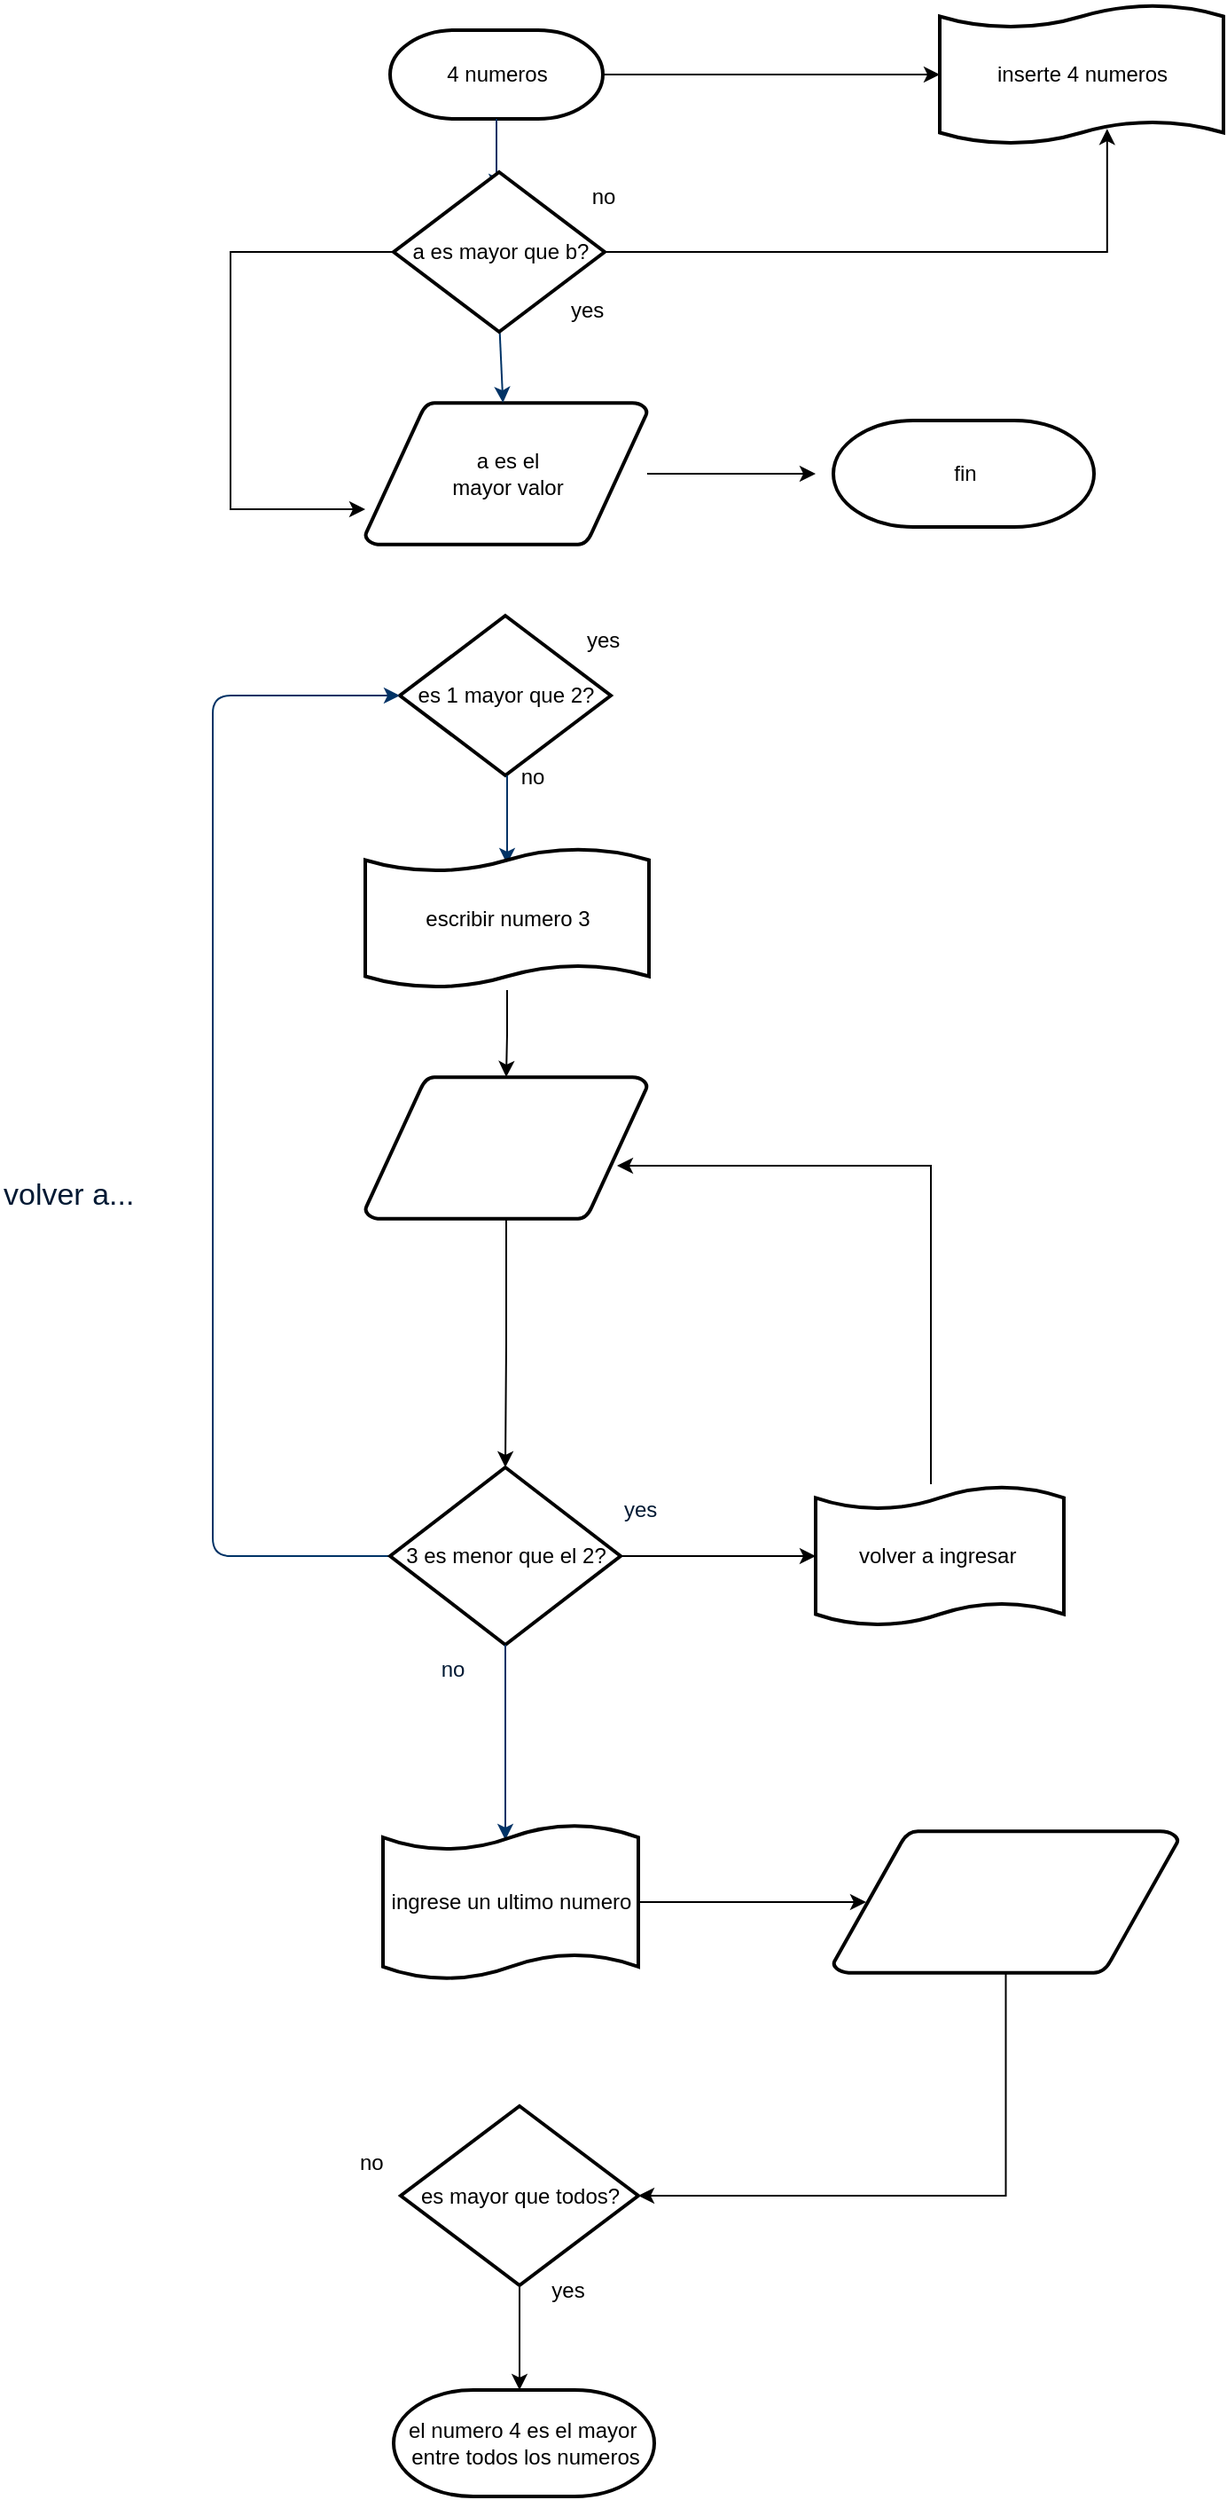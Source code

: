 <mxfile version="14.8.6" type="github">
  <diagram id="6a731a19-8d31-9384-78a2-239565b7b9f0" name="Page-1">
    <mxGraphModel dx="882" dy="466" grid="1" gridSize="10" guides="1" tooltips="1" connect="1" arrows="1" fold="1" page="1" pageScale="1" pageWidth="1169" pageHeight="827" background="none" math="0" shadow="0">
      <root>
        <mxCell id="0" />
        <mxCell id="1" parent="0" />
        <mxCell id="Qji0fQT8KlFjXD-Nhhgz-63" style="edgeStyle=orthogonalEdgeStyle;rounded=0;orthogonalLoop=1;jettySize=auto;html=1;entryX=0;entryY=0.5;entryDx=0;entryDy=0;entryPerimeter=0;" edge="1" parent="1" source="2" target="Qji0fQT8KlFjXD-Nhhgz-61">
          <mxGeometry relative="1" as="geometry">
            <mxPoint x="540" y="75" as="targetPoint" />
            <Array as="points" />
          </mxGeometry>
        </mxCell>
        <mxCell id="2" value="4 numeros" style="shape=mxgraph.flowchart.terminator;strokeWidth=2;gradientColor=none;gradientDirection=north;fontStyle=0;html=1;" parent="1" vertex="1">
          <mxGeometry x="260" y="40" width="120" height="50" as="geometry" />
        </mxCell>
        <mxCell id="Qji0fQT8KlFjXD-Nhhgz-123" style="edgeStyle=orthogonalEdgeStyle;rounded=0;orthogonalLoop=1;jettySize=auto;html=1;fontSize=17;" edge="1" parent="1" source="5">
          <mxGeometry relative="1" as="geometry">
            <mxPoint x="500" y="290" as="targetPoint" />
          </mxGeometry>
        </mxCell>
        <mxCell id="5" value="a es el&lt;br&gt;mayor valor" style="shape=mxgraph.flowchart.data;strokeWidth=2;gradientColor=none;gradientDirection=north;fontStyle=0;html=1;" parent="1" vertex="1">
          <mxGeometry x="246" y="250" width="159" height="80" as="geometry" />
        </mxCell>
        <mxCell id="6" value="es 1 mayor que 2?" style="shape=mxgraph.flowchart.decision;strokeWidth=2;gradientColor=none;gradientDirection=north;fontStyle=0;html=1;" parent="1" vertex="1">
          <mxGeometry x="265.5" y="370" width="119" height="90" as="geometry" />
        </mxCell>
        <mxCell id="7" style="fontStyle=1;strokeColor=#003366;strokeWidth=1;html=1;" parent="1" source="2" edge="1">
          <mxGeometry relative="1" as="geometry">
            <mxPoint x="320" y="130" as="targetPoint" />
          </mxGeometry>
        </mxCell>
        <mxCell id="8" style="fontStyle=1;strokeColor=#003366;strokeWidth=1;html=1;" parent="1" target="5" edge="1">
          <mxGeometry relative="1" as="geometry">
            <mxPoint x="321.833" y="210" as="sourcePoint" />
          </mxGeometry>
        </mxCell>
        <mxCell id="11" value="yes" style="text;fontStyle=0;html=1;strokeColor=none;gradientColor=none;fillColor=none;strokeWidth=2;" parent="1" vertex="1">
          <mxGeometry x="369" y="370" width="40" height="26" as="geometry" />
        </mxCell>
        <mxCell id="12" value="" style="edgeStyle=elbowEdgeStyle;elbow=horizontal;fontColor=#001933;fontStyle=1;strokeColor=#003366;strokeWidth=1;html=1;" parent="1" source="6" edge="1">
          <mxGeometry width="100" height="100" as="geometry">
            <mxPoint y="100" as="sourcePoint" />
            <mxPoint x="326" y="510" as="targetPoint" />
          </mxGeometry>
        </mxCell>
        <mxCell id="14" value="no" style="text;fontStyle=0;html=1;strokeColor=none;gradientColor=none;fillColor=none;strokeWidth=2;align=center;" parent="1" vertex="1">
          <mxGeometry x="320" y="447" width="40" height="26" as="geometry" />
        </mxCell>
        <mxCell id="17" value="" style="edgeStyle=elbowEdgeStyle;elbow=horizontal;fontStyle=1;strokeColor=#003366;strokeWidth=1;html=1;" parent="1" edge="1">
          <mxGeometry width="100" height="100" as="geometry">
            <mxPoint x="320" y="590" as="sourcePoint" />
            <mxPoint x="320" y="590" as="targetPoint" />
          </mxGeometry>
        </mxCell>
        <mxCell id="26" value="" style="edgeStyle=elbowEdgeStyle;elbow=horizontal;exitX=0;exitY=0.5;exitPerimeter=0;entryX=0;entryY=0.5;entryPerimeter=0;fontStyle=1;strokeColor=#003366;strokeWidth=1;html=1;" parent="1" source="28" target="6" edge="1">
          <mxGeometry width="100" height="100" as="geometry">
            <mxPoint y="100" as="sourcePoint" />
            <mxPoint x="100" as="targetPoint" />
            <Array as="points">
              <mxPoint x="160" y="850" />
            </Array>
          </mxGeometry>
        </mxCell>
        <mxCell id="Qji0fQT8KlFjXD-Nhhgz-97" style="edgeStyle=orthogonalEdgeStyle;rounded=0;orthogonalLoop=1;jettySize=auto;html=1;entryX=0;entryY=0.5;entryDx=0;entryDy=0;entryPerimeter=0;" edge="1" parent="1" source="28" target="Qji0fQT8KlFjXD-Nhhgz-55">
          <mxGeometry relative="1" as="geometry" />
        </mxCell>
        <mxCell id="28" value="3 es menor que el 2?" style="shape=mxgraph.flowchart.decision;strokeWidth=2;gradientColor=none;gradientDirection=north;fontStyle=0;html=1;" parent="1" vertex="1">
          <mxGeometry x="260" y="850" width="130" height="100" as="geometry" />
        </mxCell>
        <mxCell id="35" value="" style="edgeStyle=elbowEdgeStyle;elbow=vertical;exitX=0.5;exitY=1;exitPerimeter=0;fontColor=#001933;fontStyle=1;strokeColor=#003366;strokeWidth=1;html=1;" parent="1" source="28" edge="1">
          <mxGeometry width="100" height="100" as="geometry">
            <mxPoint y="100" as="sourcePoint" />
            <mxPoint x="325" y="1060" as="targetPoint" />
          </mxGeometry>
        </mxCell>
        <mxCell id="Qji0fQT8KlFjXD-Nhhgz-113" style="edgeStyle=orthogonalEdgeStyle;rounded=0;orthogonalLoop=1;jettySize=auto;html=1;" edge="1" parent="1" source="37">
          <mxGeometry relative="1" as="geometry">
            <mxPoint x="333" y="1370" as="targetPoint" />
          </mxGeometry>
        </mxCell>
        <mxCell id="37" value="es mayor que todos?" style="shape=mxgraph.flowchart.decision;strokeWidth=2;gradientColor=none;gradientDirection=north;fontStyle=0;html=1;" parent="1" vertex="1">
          <mxGeometry x="266" y="1210" width="134" height="101" as="geometry" />
        </mxCell>
        <mxCell id="47" value="yes" style="text;fontColor=#001933;fontStyle=0;html=1;strokeColor=none;gradientColor=none;fillColor=none;strokeWidth=2;" parent="1" vertex="1">
          <mxGeometry x="390" y="860" width="40" height="26" as="geometry" />
        </mxCell>
        <mxCell id="48" value="no" style="text;fontColor=#001933;fontStyle=0;html=1;strokeColor=none;gradientColor=none;fillColor=none;strokeWidth=2;align=center;" parent="1" vertex="1">
          <mxGeometry x="275" y="950" width="40" height="26" as="geometry" />
        </mxCell>
        <mxCell id="53" value="yes" style="text;fontStyle=0;html=1;strokeColor=none;gradientColor=none;fillColor=none;strokeWidth=2;align=center;" parent="1" vertex="1">
          <mxGeometry x="340" y="1300" width="40" height="26" as="geometry" />
        </mxCell>
        <mxCell id="55" value="no" style="text;fontStyle=0;html=1;strokeColor=none;gradientColor=none;fillColor=none;strokeWidth=2;" parent="1" vertex="1">
          <mxGeometry x="240.5" y="1228" width="40" height="26" as="geometry" />
        </mxCell>
        <mxCell id="Qji0fQT8KlFjXD-Nhhgz-95" style="edgeStyle=orthogonalEdgeStyle;rounded=0;orthogonalLoop=1;jettySize=auto;html=1;entryX=0.893;entryY=0.625;entryDx=0;entryDy=0;entryPerimeter=0;" edge="1" parent="1" source="Qji0fQT8KlFjXD-Nhhgz-55" target="Qji0fQT8KlFjXD-Nhhgz-59">
          <mxGeometry relative="1" as="geometry">
            <mxPoint x="540" y="660" as="targetPoint" />
            <Array as="points">
              <mxPoint x="565" y="680" />
            </Array>
          </mxGeometry>
        </mxCell>
        <mxCell id="Qji0fQT8KlFjXD-Nhhgz-55" value="volver a ingresar&amp;nbsp;" style="shape=mxgraph.flowchart.paper_tape;strokeWidth=2;gradientColor=none;gradientDirection=north;fontStyle=0;html=1;" vertex="1" parent="1">
          <mxGeometry x="500" y="859.5" width="140" height="81" as="geometry" />
        </mxCell>
        <mxCell id="Qji0fQT8KlFjXD-Nhhgz-109" style="edgeStyle=orthogonalEdgeStyle;rounded=0;orthogonalLoop=1;jettySize=auto;html=1;" edge="1" parent="1" source="Qji0fQT8KlFjXD-Nhhgz-58" target="Qji0fQT8KlFjXD-Nhhgz-59">
          <mxGeometry relative="1" as="geometry" />
        </mxCell>
        <mxCell id="Qji0fQT8KlFjXD-Nhhgz-58" value="escribir numero 3" style="shape=mxgraph.flowchart.paper_tape;strokeWidth=2;gradientColor=none;gradientDirection=north;fontStyle=0;html=1;" vertex="1" parent="1">
          <mxGeometry x="246" y="500" width="160" height="81" as="geometry" />
        </mxCell>
        <mxCell id="Qji0fQT8KlFjXD-Nhhgz-88" style="edgeStyle=orthogonalEdgeStyle;rounded=0;orthogonalLoop=1;jettySize=auto;html=1;" edge="1" parent="1" source="Qji0fQT8KlFjXD-Nhhgz-59" target="28">
          <mxGeometry relative="1" as="geometry" />
        </mxCell>
        <mxCell id="Qji0fQT8KlFjXD-Nhhgz-59" value="" style="shape=mxgraph.flowchart.data;strokeWidth=2;gradientColor=none;gradientDirection=north;fontStyle=0;html=1;" vertex="1" parent="1">
          <mxGeometry x="246" y="630" width="159" height="80" as="geometry" />
        </mxCell>
        <mxCell id="Qji0fQT8KlFjXD-Nhhgz-61" value="inserte 4 numeros" style="shape=mxgraph.flowchart.paper_tape;strokeWidth=2;gradientColor=none;gradientDirection=north;fontStyle=0;html=1;" vertex="1" parent="1">
          <mxGeometry x="570" y="24.5" width="160" height="81" as="geometry" />
        </mxCell>
        <mxCell id="Qji0fQT8KlFjXD-Nhhgz-112" style="edgeStyle=orthogonalEdgeStyle;rounded=0;orthogonalLoop=1;jettySize=auto;html=1;entryX=1;entryY=0.5;entryDx=0;entryDy=0;entryPerimeter=0;" edge="1" parent="1" source="Qji0fQT8KlFjXD-Nhhgz-102" target="37">
          <mxGeometry relative="1" as="geometry">
            <mxPoint x="510" y="1280" as="targetPoint" />
            <Array as="points">
              <mxPoint x="607" y="1261" />
            </Array>
          </mxGeometry>
        </mxCell>
        <mxCell id="Qji0fQT8KlFjXD-Nhhgz-102" value="" style="shape=mxgraph.flowchart.data;strokeWidth=2;gradientColor=none;gradientDirection=north;fontStyle=0;html=1;" vertex="1" parent="1">
          <mxGeometry x="510" y="1055" width="194.5" height="80" as="geometry" />
        </mxCell>
        <mxCell id="Qji0fQT8KlFjXD-Nhhgz-106" style="edgeStyle=orthogonalEdgeStyle;rounded=0;orthogonalLoop=1;jettySize=auto;html=1;entryX=0.095;entryY=0.5;entryDx=0;entryDy=0;entryPerimeter=0;" edge="1" parent="1" source="Qji0fQT8KlFjXD-Nhhgz-104" target="Qji0fQT8KlFjXD-Nhhgz-102">
          <mxGeometry relative="1" as="geometry" />
        </mxCell>
        <mxCell id="Qji0fQT8KlFjXD-Nhhgz-104" value="ingrese un ultimo numero" style="shape=mxgraph.flowchart.paper_tape;strokeWidth=2;gradientColor=none;gradientDirection=north;fontStyle=0;html=1;" vertex="1" parent="1">
          <mxGeometry x="256" y="1050" width="144" height="90" as="geometry" />
        </mxCell>
        <mxCell id="Qji0fQT8KlFjXD-Nhhgz-115" value="el numero 4 es el mayor&amp;nbsp;&lt;br&gt;entre todos los numeros" style="shape=mxgraph.flowchart.terminator;strokeWidth=2;gradientColor=none;gradientDirection=north;fontStyle=0;html=1;" vertex="1" parent="1">
          <mxGeometry x="262" y="1370" width="147" height="60" as="geometry" />
        </mxCell>
        <mxCell id="Qji0fQT8KlFjXD-Nhhgz-116" value="volver a..." style="text;fontColor=#001933;fontStyle=0;html=1;strokeColor=none;gradientColor=none;fillColor=none;strokeWidth=2;fontSize=17;" vertex="1" parent="1">
          <mxGeometry x="40" y="680" width="90" height="60" as="geometry" />
        </mxCell>
        <mxCell id="Qji0fQT8KlFjXD-Nhhgz-121" style="edgeStyle=orthogonalEdgeStyle;rounded=0;orthogonalLoop=1;jettySize=auto;html=1;fontSize=17;" edge="1" parent="1" source="Qji0fQT8KlFjXD-Nhhgz-118" target="5">
          <mxGeometry relative="1" as="geometry">
            <mxPoint x="160" y="320" as="targetPoint" />
            <Array as="points">
              <mxPoint x="170" y="165" />
              <mxPoint x="170" y="310" />
            </Array>
          </mxGeometry>
        </mxCell>
        <mxCell id="Qji0fQT8KlFjXD-Nhhgz-122" style="edgeStyle=orthogonalEdgeStyle;rounded=0;orthogonalLoop=1;jettySize=auto;html=1;fontSize=17;entryX=0.59;entryY=0.878;entryDx=0;entryDy=0;entryPerimeter=0;" edge="1" parent="1" source="Qji0fQT8KlFjXD-Nhhgz-118" target="Qji0fQT8KlFjXD-Nhhgz-61">
          <mxGeometry relative="1" as="geometry">
            <mxPoint x="670" y="165" as="targetPoint" />
          </mxGeometry>
        </mxCell>
        <mxCell id="Qji0fQT8KlFjXD-Nhhgz-118" value="a es mayor que b?" style="shape=mxgraph.flowchart.decision;strokeWidth=2;gradientColor=none;gradientDirection=north;fontStyle=0;html=1;" vertex="1" parent="1">
          <mxGeometry x="262" y="120" width="119" height="90" as="geometry" />
        </mxCell>
        <mxCell id="Qji0fQT8KlFjXD-Nhhgz-119" value="yes" style="text;fontStyle=0;html=1;strokeColor=none;gradientColor=none;fillColor=none;strokeWidth=2;" vertex="1" parent="1">
          <mxGeometry x="360" y="184" width="40" height="26" as="geometry" />
        </mxCell>
        <mxCell id="Qji0fQT8KlFjXD-Nhhgz-120" value="no" style="text;fontStyle=0;html=1;strokeColor=none;gradientColor=none;fillColor=none;strokeWidth=2;align=center;" vertex="1" parent="1">
          <mxGeometry x="360" y="120" width="40" height="26" as="geometry" />
        </mxCell>
        <mxCell id="Qji0fQT8KlFjXD-Nhhgz-124" value="fin" style="shape=mxgraph.flowchart.terminator;strokeWidth=2;gradientColor=none;gradientDirection=north;fontStyle=0;html=1;" vertex="1" parent="1">
          <mxGeometry x="510" y="260" width="147" height="60" as="geometry" />
        </mxCell>
      </root>
    </mxGraphModel>
  </diagram>
</mxfile>
